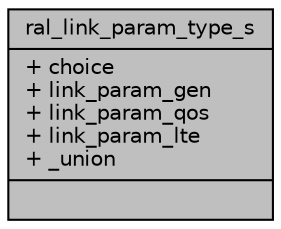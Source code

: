 digraph "ral_link_param_type_s"
{
 // LATEX_PDF_SIZE
  edge [fontname="Helvetica",fontsize="10",labelfontname="Helvetica",labelfontsize="10"];
  node [fontname="Helvetica",fontsize="10",shape=record];
  Node1 [label="{ral_link_param_type_s\n|+ choice\l+ link_param_gen\l+ link_param_qos\l+ link_param_lte\l+ _union\l|}",height=0.2,width=0.4,color="black", fillcolor="grey75", style="filled", fontcolor="black",tooltip=" "];
}
